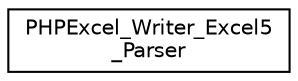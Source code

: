 digraph "Иерархия классов. Графический вид."
{
  edge [fontname="Helvetica",fontsize="10",labelfontname="Helvetica",labelfontsize="10"];
  node [fontname="Helvetica",fontsize="10",shape=record];
  rankdir="LR";
  Node0 [label="PHPExcel_Writer_Excel5\l_Parser",height=0.2,width=0.4,color="black", fillcolor="white", style="filled",URL="$class_p_h_p_excel___writer___excel5___parser.html"];
}
